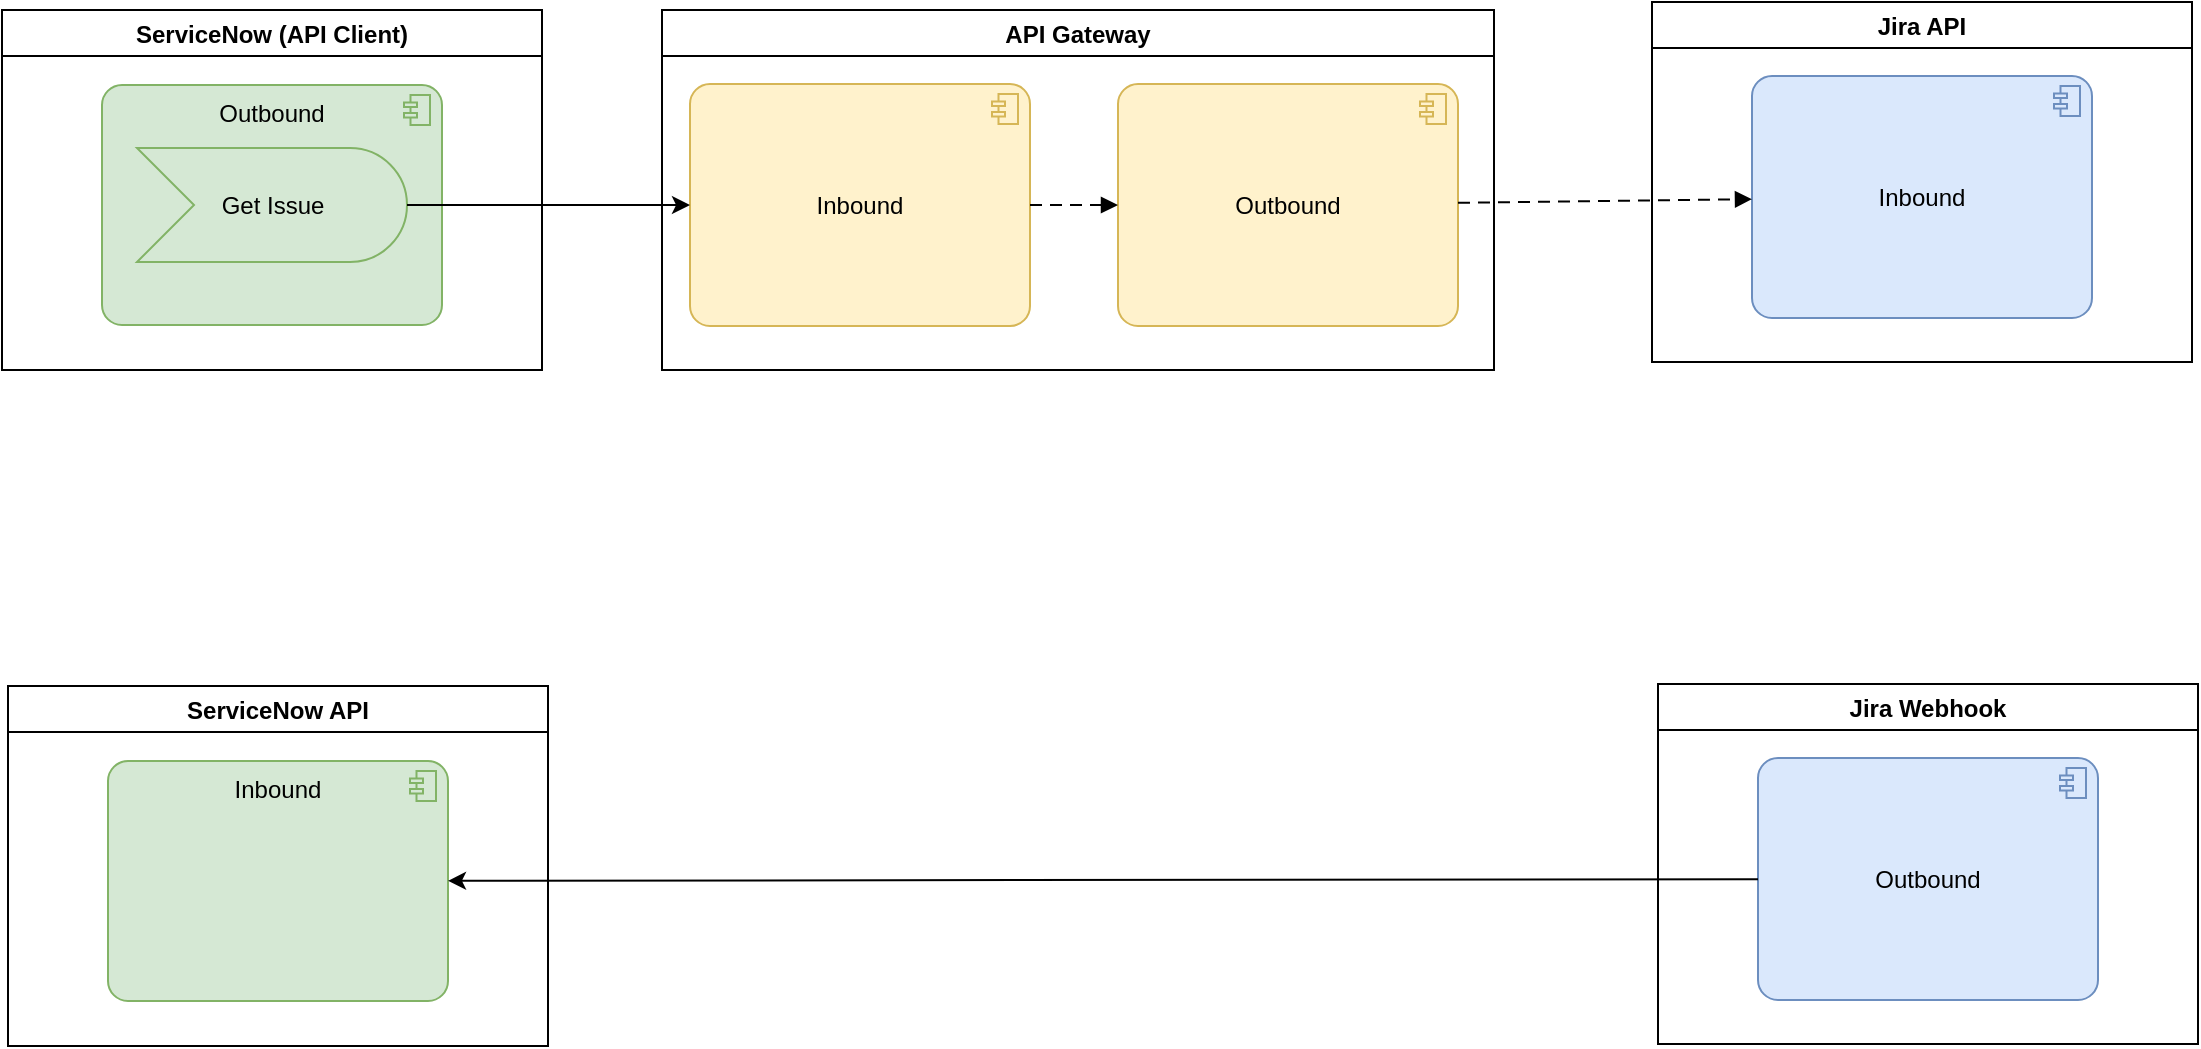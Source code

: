 <mxfile version="26.2.9" pages="3">
  <diagram name="ApiGateway" id="lrhSs4NIBuE15-ALr9kW">
    <mxGraphModel dx="1819" dy="2375" grid="0" gridSize="10" guides="0" tooltips="1" connect="0" arrows="0" fold="1" page="1" pageScale="1" pageWidth="1654" pageHeight="1169" math="0" shadow="0">
      <root>
        <mxCell id="0" />
        <mxCell id="1" parent="0" />
        <mxCell id="qK_jUNQq7bJrc278mB2J-1" value="API Gateway" style="swimlane;" vertex="1" parent="1">
          <mxGeometry x="610" y="-1046" width="416" height="180" as="geometry" />
        </mxCell>
        <mxCell id="qK_jUNQq7bJrc278mB2J-2" value="Inbound" style="html=1;outlineConnect=0;whiteSpace=wrap;fillColor=#fff2cc;shape=mxgraph.archimate3.application;appType=comp;archiType=rounded;strokeColor=#d6b656;verticalAlign=middle;fontStyle=0" vertex="1" parent="qK_jUNQq7bJrc278mB2J-1">
          <mxGeometry x="14" y="37" width="170" height="121" as="geometry" />
        </mxCell>
        <mxCell id="qK_jUNQq7bJrc278mB2J-3" value="Outbound" style="html=1;outlineConnect=0;whiteSpace=wrap;fillColor=#fff2cc;shape=mxgraph.archimate3.application;appType=comp;archiType=rounded;strokeColor=#d6b656;verticalAlign=middle;fontStyle=0" vertex="1" parent="qK_jUNQq7bJrc278mB2J-1">
          <mxGeometry x="228" y="37" width="170" height="121" as="geometry" />
        </mxCell>
        <mxCell id="qK_jUNQq7bJrc278mB2J-4" value="" style="html=1;endArrow=block;dashed=1;elbow=vertical;endFill=1;dashPattern=6 4;rounded=0;fontSize=12;fontStyle=0" edge="1" parent="qK_jUNQq7bJrc278mB2J-1" source="qK_jUNQq7bJrc278mB2J-2" target="qK_jUNQq7bJrc278mB2J-3">
          <mxGeometry width="160" relative="1" as="geometry">
            <mxPoint x="763" y="-106" as="sourcePoint" />
            <mxPoint x="989" y="-54" as="targetPoint" />
          </mxGeometry>
        </mxCell>
        <mxCell id="qK_jUNQq7bJrc278mB2J-5" value="ServiceNow (API Client)" style="swimlane;" vertex="1" parent="1">
          <mxGeometry x="280" y="-1046" width="270" height="180" as="geometry" />
        </mxCell>
        <mxCell id="qK_jUNQq7bJrc278mB2J-6" value="Outbound" style="html=1;outlineConnect=0;whiteSpace=wrap;fillColor=#d5e8d4;shape=mxgraph.archimate3.application;appType=comp;archiType=rounded;strokeColor=#82b366;verticalAlign=top;fontStyle=0" vertex="1" parent="qK_jUNQq7bJrc278mB2J-5">
          <mxGeometry x="50" y="37.5" width="170" height="120" as="geometry" />
        </mxCell>
        <mxCell id="qK_jUNQq7bJrc278mB2J-7" value="Get Issue" style="html=1;outlineConnect=0;whiteSpace=wrap;fillColor=#d5e8d4;shape=mxgraph.archimate3.event;strokeColor=#82b366;fontStyle=0" vertex="1" parent="qK_jUNQq7bJrc278mB2J-5">
          <mxGeometry x="67.5" y="69" width="135" height="57" as="geometry" />
        </mxCell>
        <mxCell id="qK_jUNQq7bJrc278mB2J-8" value="Jira API" style="swimlane;" vertex="1" parent="1">
          <mxGeometry x="1105" y="-1050" width="270" height="180" as="geometry" />
        </mxCell>
        <mxCell id="qK_jUNQq7bJrc278mB2J-9" value="Inbound" style="html=1;outlineConnect=0;whiteSpace=wrap;fillColor=#dae8fc;shape=mxgraph.archimate3.application;appType=comp;archiType=rounded;strokeColor=#6c8ebf;verticalAlign=middle;fontStyle=0" vertex="1" parent="qK_jUNQq7bJrc278mB2J-8">
          <mxGeometry x="50" y="37" width="170" height="121" as="geometry" />
        </mxCell>
        <mxCell id="qK_jUNQq7bJrc278mB2J-10" value="" style="edgeStyle=none;rounded=0;orthogonalLoop=1;jettySize=auto;html=1;fontSize=6;fontStyle=0" edge="1" parent="1" source="qK_jUNQq7bJrc278mB2J-7" target="qK_jUNQq7bJrc278mB2J-2">
          <mxGeometry relative="1" as="geometry">
            <mxPoint x="617" y="-1108.5" as="sourcePoint" />
            <mxPoint x="805" y="-1312" as="targetPoint" />
          </mxGeometry>
        </mxCell>
        <mxCell id="qK_jUNQq7bJrc278mB2J-15" value="" style="html=1;endArrow=block;dashed=1;elbow=vertical;endFill=1;dashPattern=6 4;rounded=0;fontSize=12;fontStyle=0" edge="1" parent="1" source="qK_jUNQq7bJrc278mB2J-3" target="qK_jUNQq7bJrc278mB2J-9">
          <mxGeometry width="160" relative="1" as="geometry">
            <mxPoint x="804" y="-938" as="sourcePoint" />
            <mxPoint x="1087" y="-948.5" as="targetPoint" />
          </mxGeometry>
        </mxCell>
        <mxCell id="8dd6PnlojU5S90c8eq-J-5" value="ServiceNow API" style="swimlane;" vertex="1" parent="1">
          <mxGeometry x="283" y="-708" width="270" height="180" as="geometry" />
        </mxCell>
        <mxCell id="8dd6PnlojU5S90c8eq-J-6" value="Inbound" style="html=1;outlineConnect=0;whiteSpace=wrap;fillColor=#d5e8d4;shape=mxgraph.archimate3.application;appType=comp;archiType=rounded;strokeColor=#82b366;verticalAlign=top;fontStyle=0" vertex="1" parent="8dd6PnlojU5S90c8eq-J-5">
          <mxGeometry x="50" y="37.5" width="170" height="120" as="geometry" />
        </mxCell>
        <mxCell id="8dd6PnlojU5S90c8eq-J-8" value="Jira Webhook" style="swimlane;" vertex="1" parent="1">
          <mxGeometry x="1108" y="-709" width="270" height="180" as="geometry" />
        </mxCell>
        <mxCell id="8dd6PnlojU5S90c8eq-J-9" value="Outbound" style="html=1;outlineConnect=0;whiteSpace=wrap;fillColor=#dae8fc;shape=mxgraph.archimate3.application;appType=comp;archiType=rounded;strokeColor=#6c8ebf;verticalAlign=middle;fontStyle=0" vertex="1" parent="8dd6PnlojU5S90c8eq-J-8">
          <mxGeometry x="50" y="37" width="170" height="121" as="geometry" />
        </mxCell>
        <mxCell id="8dd6PnlojU5S90c8eq-J-10" value="" style="edgeStyle=none;rounded=0;orthogonalLoop=1;jettySize=auto;html=1;fontSize=6;fontStyle=0" edge="1" parent="1" source="8dd6PnlojU5S90c8eq-J-9" target="8dd6PnlojU5S90c8eq-J-6">
          <mxGeometry relative="1" as="geometry">
            <mxPoint x="825" y="-574.703" as="sourcePoint" />
            <mxPoint x="627" y="-610.5" as="targetPoint" />
          </mxGeometry>
        </mxCell>
      </root>
    </mxGraphModel>
  </diagram>
  <diagram id="vp1ZtSLj-2qrsN-qjBzq" name="SN2Jira">
    <mxGraphModel dx="1763" dy="1206" grid="0" gridSize="10" guides="1" tooltips="1" connect="1" arrows="1" fold="1" page="1" pageScale="1" pageWidth="1654" pageHeight="1169" math="0" shadow="0">
      <root>
        <mxCell id="0" />
        <mxCell id="1" parent="0" />
        <mxCell id="1Bj1d2KhseBguGUWX6AW-1" value="3. Execute SI Functions" style="html=1;verticalAlign=bottom;endArrow=block;entryX=0.133;entryY=0.036;entryDx=0;entryDy=0;entryPerimeter=0;" edge="1" parent="1" target="1Bj1d2KhseBguGUWX6AW-16">
          <mxGeometry x="-0.06" relative="1" as="geometry">
            <mxPoint x="579.5" y="248.9" as="sourcePoint" />
            <mxPoint x="690" y="253" as="targetPoint" />
            <mxPoint as="offset" />
          </mxGeometry>
        </mxCell>
        <mxCell id="1Bj1d2KhseBguGUWX6AW-2" value="4. Call SubFlow" style="html=1;verticalAlign=bottom;endArrow=block;entryX=0.133;entryY=0.036;entryDx=0;entryDy=0;entryPerimeter=0;" edge="1" parent="1" target="1Bj1d2KhseBguGUWX6AW-18">
          <mxGeometry x="-0.06" relative="1" as="geometry">
            <mxPoint x="741.5" y="267.9" as="sourcePoint" />
            <mxPoint x="853" y="272" as="targetPoint" />
            <mxPoint as="offset" />
          </mxGeometry>
        </mxCell>
        <mxCell id="1Bj1d2KhseBguGUWX6AW-3" value="5. Call SubFlow" style="html=1;verticalAlign=bottom;endArrow=block;entryX=0.133;entryY=0.036;entryDx=0;entryDy=0;entryPerimeter=0;" edge="1" parent="1" target="1Bj1d2KhseBguGUWX6AW-20">
          <mxGeometry x="-0.06" relative="1" as="geometry">
            <mxPoint x="903.5" y="285.9" as="sourcePoint" />
            <mxPoint x="1014" y="290" as="targetPoint" />
            <mxPoint as="offset" />
          </mxGeometry>
        </mxCell>
        <mxCell id="1Bj1d2KhseBguGUWX6AW-4" value="6. Call FlowAction" style="html=1;verticalAlign=bottom;endArrow=block;entryX=0.133;entryY=0.036;entryDx=0;entryDy=0;entryPerimeter=0;" edge="1" parent="1" target="1Bj1d2KhseBguGUWX6AW-22">
          <mxGeometry x="-0.06" relative="1" as="geometry">
            <mxPoint x="1066.5" y="305.9" as="sourcePoint" />
            <mxPoint x="1176" y="310" as="targetPoint" />
            <mxPoint as="offset" />
          </mxGeometry>
        </mxCell>
        <mxCell id="1Bj1d2KhseBguGUWX6AW-5" value="7. REST call Jira API" style="html=1;verticalAlign=bottom;endArrow=block;entryX=0.133;entryY=0.036;entryDx=0;entryDy=0;entryPerimeter=0;" edge="1" parent="1" target="1Bj1d2KhseBguGUWX6AW-14">
          <mxGeometry x="-0.06" relative="1" as="geometry">
            <mxPoint x="1228.5" y="322.9" as="sourcePoint" />
            <mxPoint x="1340" y="327" as="targetPoint" />
            <mxPoint as="offset" />
          </mxGeometry>
        </mxCell>
        <mxCell id="1Bj1d2KhseBguGUWX6AW-6" value="2. After Update" style="html=1;verticalAlign=bottom;endArrow=block;entryX=0.133;entryY=0.036;entryDx=0;entryDy=0;entryPerimeter=0;exitX=0.5;exitY=0.84;exitDx=0;exitDy=0;exitPerimeter=0;" edge="1" parent="1" source="1Bj1d2KhseBguGUWX6AW-9" target="1Bj1d2KhseBguGUWX6AW-12">
          <mxGeometry x="-0.06" relative="1" as="geometry">
            <mxPoint x="387" y="229" as="sourcePoint" />
            <mxPoint x="527" y="233" as="targetPoint" />
            <mxPoint as="offset" />
          </mxGeometry>
        </mxCell>
        <mxCell id="1Bj1d2KhseBguGUWX6AW-7" value="" style="shape=umlLifeline;participant=umlActor;perimeter=lifelinePerimeter;whiteSpace=wrap;html=1;container=1;collapsible=0;recursiveResize=0;verticalAlign=top;spacingTop=36;outlineConnect=0;" vertex="1" parent="1">
          <mxGeometry x="266" y="114" width="20" height="400" as="geometry" />
        </mxCell>
        <mxCell id="1Bj1d2KhseBguGUWX6AW-8" value="&lt;b&gt;Table&lt;/b&gt;&lt;div&gt;&lt;font style=&quot;font-size: 10px;&quot;&gt;&lt;br&gt;&lt;/font&gt;&lt;/div&gt;&lt;div&gt;&lt;font style=&quot;font-size: 10px;&quot;&gt;Story&lt;/font&gt;&lt;/div&gt;" style="shape=umlLifeline;perimeter=lifelinePerimeter;whiteSpace=wrap;html=1;container=1;collapsible=0;recursiveResize=0;outlineConnect=0;fillColor=#d5e8d4;strokeColor=#82b366;size=67;" vertex="1" parent="1">
          <mxGeometry x="368" y="114" width="100" height="400" as="geometry" />
        </mxCell>
        <mxCell id="1Bj1d2KhseBguGUWX6AW-9" value="" style="html=1;points=[];perimeter=orthogonalPerimeter;" vertex="1" parent="1Bj1d2KhseBguGUWX6AW-8">
          <mxGeometry x="45" y="90" width="10" height="25" as="geometry" />
        </mxCell>
        <mxCell id="1Bj1d2KhseBguGUWX6AW-10" value="1. Update Story in-sync" style="html=1;verticalAlign=bottom;endArrow=block;entryX=0.133;entryY=0.036;entryDx=0;entryDy=0;entryPerimeter=0;" edge="1" parent="1" source="1Bj1d2KhseBguGUWX6AW-7" target="1Bj1d2KhseBguGUWX6AW-9">
          <mxGeometry x="-0.06" relative="1" as="geometry">
            <mxPoint x="225.5" y="214.5" as="sourcePoint" />
            <mxPoint x="366" y="215" as="targetPoint" />
            <mxPoint as="offset" />
          </mxGeometry>
        </mxCell>
        <mxCell id="1Bj1d2KhseBguGUWX6AW-11" value="&lt;b&gt;Business Rule&lt;/b&gt;&lt;div&gt;&lt;font style=&quot;font-size: 10px;&quot;&gt;&lt;br&gt;&lt;/font&gt;&lt;/div&gt;&lt;div&gt;&lt;font style=&quot;font-size: 10px;&quot;&gt;Synch Story with Jira&lt;/font&gt;&lt;br&gt;&lt;/div&gt;" style="shape=umlLifeline;perimeter=lifelinePerimeter;whiteSpace=wrap;html=1;container=1;collapsible=0;recursiveResize=0;outlineConnect=0;fillColor=#d5e8d4;strokeColor=#82b366;size=68;" vertex="1" parent="1">
          <mxGeometry x="530" y="114" width="100" height="400" as="geometry" />
        </mxCell>
        <mxCell id="1Bj1d2KhseBguGUWX6AW-12" value="" style="html=1;points=[];perimeter=orthogonalPerimeter;" vertex="1" parent="1Bj1d2KhseBguGUWX6AW-11">
          <mxGeometry x="44" y="110" width="10" height="25" as="geometry" />
        </mxCell>
        <mxCell id="1Bj1d2KhseBguGUWX6AW-13" value="Jira API" style="shape=umlLifeline;perimeter=lifelinePerimeter;whiteSpace=wrap;html=1;container=1;collapsible=0;recursiveResize=0;outlineConnect=0;fillColor=#dae8fc;strokeColor=#6c8ebf;size=69;" vertex="1" parent="1">
          <mxGeometry x="1328" y="114" width="100" height="400" as="geometry" />
        </mxCell>
        <mxCell id="1Bj1d2KhseBguGUWX6AW-14" value="" style="html=1;points=[];perimeter=orthogonalPerimeter;" vertex="1" parent="1Bj1d2KhseBguGUWX6AW-13">
          <mxGeometry x="46" y="207" width="10" height="25" as="geometry" />
        </mxCell>
        <mxCell id="1Bj1d2KhseBguGUWX6AW-15" value="&lt;b&gt;Script Include&lt;/b&gt;&lt;div&gt;&lt;br&gt;&lt;div&gt;&lt;font style=&quot;font-size: 10px;&quot;&gt;AgileJiraUtils&lt;/font&gt;&lt;br&gt;&lt;/div&gt;&lt;div&gt;&lt;font style=&quot;font-size: 10px;&quot;&gt;AgileJiraExportUtils&lt;br&gt;&lt;/font&gt;&lt;/div&gt;&lt;div&gt;&lt;font style=&quot;&quot;&gt;&lt;span style=&quot;font-size: 10px;&quot;&gt;JiraExportUtils&lt;/span&gt;&lt;br&gt;&lt;/font&gt;&lt;/div&gt;&lt;/div&gt;" style="shape=umlLifeline;perimeter=lifelinePerimeter;whiteSpace=wrap;html=1;container=1;collapsible=0;recursiveResize=0;outlineConnect=0;fillColor=#d5e8d4;strokeColor=#82b366;size=81;" vertex="1" parent="1">
          <mxGeometry x="692" y="114" width="100" height="400" as="geometry" />
        </mxCell>
        <mxCell id="1Bj1d2KhseBguGUWX6AW-16" value="" style="html=1;points=[];perimeter=orthogonalPerimeter;" vertex="1" parent="1Bj1d2KhseBguGUWX6AW-15">
          <mxGeometry x="45" y="134" width="10" height="25" as="geometry" />
        </mxCell>
        <mxCell id="1Bj1d2KhseBguGUWX6AW-17" value="&lt;div&gt;&lt;b&gt;SubFlow&lt;/b&gt;&lt;/div&gt;&lt;div&gt;&lt;br&gt;&lt;/div&gt;&lt;div&gt;&lt;span style=&quot;font-size: 10px;&quot;&gt;Sync Jira Issue&lt;/span&gt;&lt;/div&gt;" style="shape=umlLifeline;perimeter=lifelinePerimeter;whiteSpace=wrap;html=1;container=1;collapsible=0;recursiveResize=0;outlineConnect=0;fillColor=#d5e8d4;strokeColor=#82b366;size=71;" vertex="1" parent="1">
          <mxGeometry x="854" y="114" width="100" height="400" as="geometry" />
        </mxCell>
        <mxCell id="1Bj1d2KhseBguGUWX6AW-18" value="" style="html=1;points=[];perimeter=orthogonalPerimeter;" vertex="1" parent="1Bj1d2KhseBguGUWX6AW-17">
          <mxGeometry x="46" y="153" width="10" height="25" as="geometry" />
        </mxCell>
        <mxCell id="1Bj1d2KhseBguGUWX6AW-19" value="&lt;div&gt;&lt;b&gt;SubFlow&lt;/b&gt;&lt;/div&gt;&lt;div&gt;&lt;font style=&quot;font-size: 10px;&quot;&gt;&lt;br&gt;&lt;/font&gt;&lt;/div&gt;&lt;div&gt;&lt;font style=&quot;font-size: 10px;&quot;&gt;Update Jira Issue and process&lt;/font&gt;&lt;br&gt;&lt;/div&gt;" style="shape=umlLifeline;perimeter=lifelinePerimeter;whiteSpace=wrap;html=1;container=1;collapsible=0;recursiveResize=0;outlineConnect=0;fillColor=#d5e8d4;strokeColor=#82b366;size=71;" vertex="1" parent="1">
          <mxGeometry x="1017" y="114" width="100" height="400" as="geometry" />
        </mxCell>
        <mxCell id="1Bj1d2KhseBguGUWX6AW-20" value="" style="html=1;points=[];perimeter=orthogonalPerimeter;" vertex="1" parent="1Bj1d2KhseBguGUWX6AW-19">
          <mxGeometry x="44" y="172" width="10" height="25" as="geometry" />
        </mxCell>
        <mxCell id="1Bj1d2KhseBguGUWX6AW-21" value="&lt;div&gt;&lt;b&gt;Flow Action&lt;/b&gt;&lt;/div&gt;&lt;div&gt;&lt;br&gt;&lt;/div&gt;&lt;div&gt;&lt;font style=&quot;font-size: 10px;&quot;&gt;Update Issue&lt;/font&gt;&lt;br&gt;&lt;/div&gt;" style="shape=umlLifeline;perimeter=lifelinePerimeter;whiteSpace=wrap;html=1;container=1;collapsible=0;recursiveResize=0;outlineConnect=0;fillColor=#d5e8d4;strokeColor=#82b366;size=71;" vertex="1" parent="1">
          <mxGeometry x="1179" y="114" width="100" height="400" as="geometry" />
        </mxCell>
        <mxCell id="1Bj1d2KhseBguGUWX6AW-22" value="" style="html=1;points=[];perimeter=orthogonalPerimeter;" vertex="1" parent="1Bj1d2KhseBguGUWX6AW-21">
          <mxGeometry x="44" y="191" width="10" height="25" as="geometry" />
        </mxCell>
      </root>
    </mxGraphModel>
  </diagram>
  <diagram id="9GTkZiOPFxIINjUFZEPG" name="Jira2SN">
    <mxGraphModel dx="1819" dy="1206" grid="0" gridSize="10" guides="1" tooltips="1" connect="1" arrows="1" fold="1" page="1" pageScale="1" pageWidth="1654" pageHeight="1169" math="0" shadow="0">
      <root>
        <mxCell id="0" />
        <mxCell id="1" parent="0" />
        <mxCell id="l_dMEm75HRvwMXUbc7Sk-1" value="7. Update Record" style="html=1;verticalAlign=bottom;endArrow=block;exitX=0.75;exitY=1.02;exitDx=0;exitDy=0;exitPerimeter=0;" edge="1" parent="1" source="l_dMEm75HRvwMXUbc7Sk-20" target="l_dMEm75HRvwMXUbc7Sk-21">
          <mxGeometry x="-0.06" relative="1" as="geometry">
            <mxPoint x="1076.5" y="315.9" as="sourcePoint" />
            <mxPoint x="1239" y="315" as="targetPoint" />
            <mxPoint as="offset" />
          </mxGeometry>
        </mxCell>
        <mxCell id="l_dMEm75HRvwMXUbc7Sk-2" value="3. REST call SN endpoiont" style="html=1;verticalAlign=bottom;endArrow=block;entryX=0.133;entryY=0.036;entryDx=0;entryDy=0;entryPerimeter=0;" edge="1" parent="1" target="l_dMEm75HRvwMXUbc7Sk-14">
          <mxGeometry x="-0.06" relative="1" as="geometry">
            <mxPoint x="579.5" y="248.9" as="sourcePoint" />
            <mxPoint x="690" y="253" as="targetPoint" />
            <mxPoint as="offset" />
          </mxGeometry>
        </mxCell>
        <mxCell id="l_dMEm75HRvwMXUbc7Sk-3" value="4. Get SubFlow name from DT" style="html=1;verticalAlign=bottom;endArrow=block;entryX=0.133;entryY=0.036;entryDx=0;entryDy=0;entryPerimeter=0;exitX=0.2;exitY=0.88;exitDx=0;exitDy=0;exitPerimeter=0;" edge="1" parent="1" source="l_dMEm75HRvwMXUbc7Sk-14" target="l_dMEm75HRvwMXUbc7Sk-16">
          <mxGeometry x="-0.06" relative="1" as="geometry">
            <mxPoint x="741.5" y="267.9" as="sourcePoint" />
            <mxPoint x="853" y="272" as="targetPoint" />
            <mxPoint as="offset" />
          </mxGeometry>
        </mxCell>
        <mxCell id="l_dMEm75HRvwMXUbc7Sk-4" value="5. Call SubFlow" style="html=1;verticalAlign=bottom;endArrow=block;entryX=0.133;entryY=0.036;entryDx=0;entryDy=0;entryPerimeter=0;" edge="1" parent="1" target="l_dMEm75HRvwMXUbc7Sk-18">
          <mxGeometry x="-0.06" relative="1" as="geometry">
            <mxPoint x="903.5" y="285.9" as="sourcePoint" />
            <mxPoint x="1014" y="290" as="targetPoint" />
            <mxPoint as="offset" />
          </mxGeometry>
        </mxCell>
        <mxCell id="l_dMEm75HRvwMXUbc7Sk-5" value="6. execute SI" style="html=1;verticalAlign=bottom;endArrow=block;entryX=0.133;entryY=0.036;entryDx=0;entryDy=0;entryPerimeter=0;" edge="1" parent="1" target="l_dMEm75HRvwMXUbc7Sk-20">
          <mxGeometry x="-0.06" relative="1" as="geometry">
            <mxPoint x="1066.5" y="305.9" as="sourcePoint" />
            <mxPoint x="1176" y="310" as="targetPoint" />
            <mxPoint as="offset" />
          </mxGeometry>
        </mxCell>
        <mxCell id="l_dMEm75HRvwMXUbc7Sk-6" value="2. Trigger Webhook" style="html=1;verticalAlign=bottom;endArrow=block;entryX=0.133;entryY=0.036;entryDx=0;entryDy=0;entryPerimeter=0;exitX=0.5;exitY=0.84;exitDx=0;exitDy=0;exitPerimeter=0;" edge="1" parent="1" source="l_dMEm75HRvwMXUbc7Sk-9" target="l_dMEm75HRvwMXUbc7Sk-12">
          <mxGeometry x="-0.06" relative="1" as="geometry">
            <mxPoint x="387" y="229" as="sourcePoint" />
            <mxPoint x="527" y="233" as="targetPoint" />
            <mxPoint as="offset" />
          </mxGeometry>
        </mxCell>
        <mxCell id="l_dMEm75HRvwMXUbc7Sk-7" value="" style="shape=umlLifeline;participant=umlActor;perimeter=lifelinePerimeter;whiteSpace=wrap;html=1;container=1;collapsible=0;recursiveResize=0;verticalAlign=top;spacingTop=36;outlineConnect=0;" vertex="1" parent="1">
          <mxGeometry x="260" y="111" width="20" height="400" as="geometry" />
        </mxCell>
        <mxCell id="l_dMEm75HRvwMXUbc7Sk-8" value="Jira Issue" style="shape=umlLifeline;perimeter=lifelinePerimeter;whiteSpace=wrap;html=1;container=1;collapsible=0;recursiveResize=0;outlineConnect=0;fillColor=#dae8fc;strokeColor=#6c8ebf;" vertex="1" parent="1">
          <mxGeometry x="368" y="111" width="100" height="400" as="geometry" />
        </mxCell>
        <mxCell id="l_dMEm75HRvwMXUbc7Sk-9" value="" style="html=1;points=[];perimeter=orthogonalPerimeter;" vertex="1" parent="l_dMEm75HRvwMXUbc7Sk-8">
          <mxGeometry x="45" y="90" width="10" height="25" as="geometry" />
        </mxCell>
        <mxCell id="l_dMEm75HRvwMXUbc7Sk-10" value="1. Update/Create issue" style="html=1;verticalAlign=bottom;endArrow=block;entryX=0.133;entryY=0.036;entryDx=0;entryDy=0;entryPerimeter=0;" edge="1" parent="1" source="l_dMEm75HRvwMXUbc7Sk-7" target="l_dMEm75HRvwMXUbc7Sk-9">
          <mxGeometry x="-0.06" relative="1" as="geometry">
            <mxPoint x="225.5" y="214.5" as="sourcePoint" />
            <mxPoint x="366" y="215" as="targetPoint" />
            <mxPoint as="offset" />
          </mxGeometry>
        </mxCell>
        <mxCell id="l_dMEm75HRvwMXUbc7Sk-11" value="&lt;div&gt;Jira Webhook&lt;/div&gt;" style="shape=umlLifeline;perimeter=lifelinePerimeter;whiteSpace=wrap;html=1;container=1;collapsible=0;recursiveResize=0;outlineConnect=0;fillColor=#dae8fc;strokeColor=#6c8ebf;" vertex="1" parent="1">
          <mxGeometry x="530" y="111" width="100" height="400" as="geometry" />
        </mxCell>
        <mxCell id="l_dMEm75HRvwMXUbc7Sk-12" value="" style="html=1;points=[];perimeter=orthogonalPerimeter;" vertex="1" parent="l_dMEm75HRvwMXUbc7Sk-11">
          <mxGeometry x="44" y="110" width="10" height="25" as="geometry" />
        </mxCell>
        <mxCell id="l_dMEm75HRvwMXUbc7Sk-13" value="&lt;div&gt;&lt;font style=&quot;&quot;&gt;&lt;b&gt;Scripted REST API&lt;/b&gt;&lt;/font&gt;&lt;/div&gt;&lt;div&gt;&lt;font style=&quot;&quot;&gt;&lt;br&gt;&lt;/font&gt;&lt;/div&gt;&lt;div&gt;&lt;font style=&quot;&quot;&gt;&lt;font style=&quot;font-size: 10px;&quot;&gt;Jira Webhook Callbacks&lt;/font&gt;&lt;br&gt;&lt;/font&gt;&lt;/div&gt;" style="shape=umlLifeline;perimeter=lifelinePerimeter;whiteSpace=wrap;html=1;container=1;collapsible=0;recursiveResize=0;outlineConnect=0;fillColor=#d5e8d4;strokeColor=#82b366;size=64;" vertex="1" parent="1">
          <mxGeometry x="674" y="111" width="118" height="401" as="geometry" />
        </mxCell>
        <mxCell id="l_dMEm75HRvwMXUbc7Sk-14" value="" style="html=1;points=[];perimeter=orthogonalPerimeter;" vertex="1" parent="l_dMEm75HRvwMXUbc7Sk-13">
          <mxGeometry x="55" y="136" width="10" height="25" as="geometry" />
        </mxCell>
        <mxCell id="l_dMEm75HRvwMXUbc7Sk-15" value="&lt;div&gt;&lt;b&gt;Decision Table&lt;/b&gt;&lt;/div&gt;&lt;div&gt;&lt;br&gt;&lt;/div&gt;&lt;div&gt;&lt;font style=&quot;font-size: 10px;&quot;&gt;Jira Webhook Decision Policy&lt;/font&gt;&lt;br&gt;&lt;/div&gt;" style="shape=umlLifeline;perimeter=lifelinePerimeter;whiteSpace=wrap;html=1;container=1;collapsible=0;recursiveResize=0;outlineConnect=0;fillColor=#d5e8d4;strokeColor=#82b366;size=63;" vertex="1" parent="1">
          <mxGeometry x="854" y="111" width="100" height="400" as="geometry" />
        </mxCell>
        <mxCell id="l_dMEm75HRvwMXUbc7Sk-16" value="" style="html=1;points=[];perimeter=orthogonalPerimeter;" vertex="1" parent="l_dMEm75HRvwMXUbc7Sk-15">
          <mxGeometry x="46" y="157" width="10" height="25" as="geometry" />
        </mxCell>
        <mxCell id="l_dMEm75HRvwMXUbc7Sk-17" value="&lt;div&gt;&lt;b&gt;SubFlow&lt;/b&gt;&lt;/div&gt;&lt;div&gt;&lt;span style=&quot;font-size: 10px;&quot;&gt;&lt;br&gt;&lt;/span&gt;&lt;/div&gt;&lt;div&gt;&lt;span style=&quot;font-size: 10px;&quot;&gt;Process Agile Jira Issue Flow&lt;/span&gt;&lt;br&gt;&lt;/div&gt;" style="shape=umlLifeline;perimeter=lifelinePerimeter;whiteSpace=wrap;html=1;container=1;collapsible=0;recursiveResize=0;outlineConnect=0;fillColor=#d5e8d4;strokeColor=#82b366;size=63;" vertex="1" parent="1">
          <mxGeometry x="1017" y="111" width="100" height="400" as="geometry" />
        </mxCell>
        <mxCell id="l_dMEm75HRvwMXUbc7Sk-18" value="" style="html=1;points=[];perimeter=orthogonalPerimeter;" vertex="1" parent="l_dMEm75HRvwMXUbc7Sk-17">
          <mxGeometry x="44" y="174" width="10" height="25" as="geometry" />
        </mxCell>
        <mxCell id="l_dMEm75HRvwMXUbc7Sk-19" value="&lt;div&gt;&lt;b&gt;Script Include&lt;/b&gt;&lt;/div&gt;&lt;div&gt;&lt;font style=&quot;font-size: 10px;&quot;&gt;&lt;br&gt;&lt;/font&gt;&lt;/div&gt;&lt;div&gt;&lt;font style=&quot;font-size: 10px;&quot;&gt;JiraEventProcessorUtil&lt;/font&gt;&lt;br&gt;&lt;/div&gt;" style="shape=umlLifeline;perimeter=lifelinePerimeter;whiteSpace=wrap;html=1;container=1;collapsible=0;recursiveResize=0;outlineConnect=0;fillColor=#d5e8d4;strokeColor=#82b366;size=63;" vertex="1" parent="1">
          <mxGeometry x="1152" y="111" width="160" height="400" as="geometry" />
        </mxCell>
        <mxCell id="l_dMEm75HRvwMXUbc7Sk-20" value="" style="html=1;points=[];perimeter=orthogonalPerimeter;" vertex="1" parent="l_dMEm75HRvwMXUbc7Sk-19">
          <mxGeometry x="76" y="195" width="10" height="25" as="geometry" />
        </mxCell>
        <mxCell id="l_dMEm75HRvwMXUbc7Sk-21" value="&lt;b&gt;Table&lt;/b&gt;&lt;div&gt;&lt;br&gt;&lt;div&gt;&lt;font style=&quot;font-size: 10px;&quot;&gt;Story&lt;/font&gt;&lt;/div&gt;&lt;/div&gt;" style="shape=umlLifeline;perimeter=lifelinePerimeter;whiteSpace=wrap;html=1;container=1;collapsible=0;recursiveResize=0;outlineConnect=0;fillColor=#d5e8d4;strokeColor=#82b366;size=63;" vertex="1" parent="1">
          <mxGeometry x="1364" y="111" width="100" height="400" as="geometry" />
        </mxCell>
        <mxCell id="l_dMEm75HRvwMXUbc7Sk-22" value="" style="html=1;points=[];perimeter=orthogonalPerimeter;" vertex="1" parent="l_dMEm75HRvwMXUbc7Sk-21">
          <mxGeometry x="45" y="221" width="10" height="25" as="geometry" />
        </mxCell>
      </root>
    </mxGraphModel>
  </diagram>
</mxfile>
